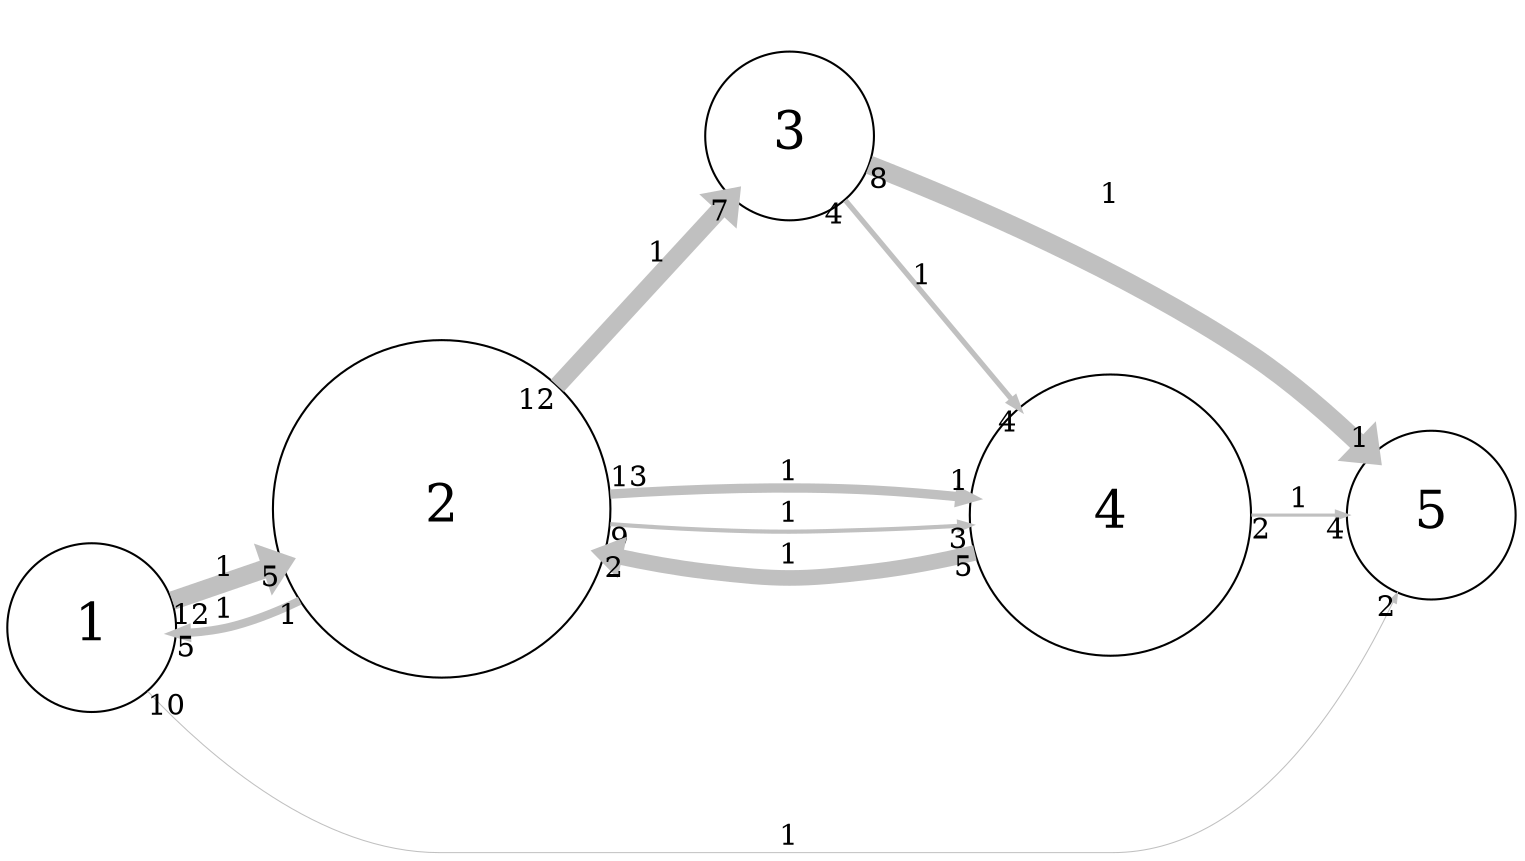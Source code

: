 digraph "" {
	graph [bb="0,0,711,396.98",
		overlap=false,
		rankdir=LR,
		ratio=0.5,
		scale=1,
		splines=spline
	];
	node [fontsize=25,
		label="\N",
		shape=circle
	];
	edge [arrowsize=0.5,
		splines=true
	];
	0	[height=1.125,
		label=1,
		pos="40,100",
		width=1.125];
	1	[height=2.25,
		label=2,
		pos="205,158",
		width=2.25];
	0 -> 1	[key=0,
		capacity=1,
		color=grey,
		from_pd=11,
		head_lp="124.61,139.68",
		headlabel=5,
		label=1,
		lp="102,131.25",
		penwidth=9.0,
		pos="e,127.99,131.43 78.484,113.73 85.186,116.17 92.108,118.67 98.625,121 104.56,123.12 110.68,125.3 116.86,127.49",
		pt=3,
		tail_lp="85.234,105.48",
		taillabel=12,
		to_pd=4];
	4	[height=1.125,
		label=5,
		pos="670,164",
		width=1.125];
	0 -> 4	[key=0,
		capacity=1,
		color=grey,
		from_pd=9,
		head_lp="651.26,118.13",
		headlabel=2,
		label=1,
		lp="369,8.25",
		penwidth=0.5,
		pos="e,654.63,126.38 68.203,70.267 98.285,40.79 149.72,0 204,0 204,0 204,0 521,0 586.31,0 630.22,72.572 652.3,121.16",
		pt=20,
		tail_lp="74.953,62.017",
		taillabel=10,
		to_pd=1];
	1 -> 0	[key=0,
		capacity=1,
		color=grey,
		from_pd=0,
		head_lp="83.97,88.842",
		headlabel=5,
		label=1,
		lp="102,108.25",
		penwidth=4.0,
		pos="e,80.595,97.092 137.34,113.06 127.01,107.92 116.17,103.46 105.38,100.5 100.95,99.286 96.287,98.448 91.578,97.897",
		pt=13,
		tail_lp="133.97,121.31",
		taillabel=1,
		to_pd=4];
	2	[height=1.125,
		label=3,
		pos="369,338",
		width=1.125];
	1 -> 2	[key=0,
		capacity=1,
		color=grey,
		from_pd=11,
		head_lp="344.45,299.84",
		headlabel=7,
		label=1,
		lp="307,277.25",
		penwidth=8.5,
		pos="e,341.08,308.09 259.94,217.94 284.1,244.78 311.89,275.65 333.23,299.37",
		pt=4,
		tail_lp="253.19,209.69",
		taillabel=12,
		to_pd=6];
	3	[height=1.875,
		label=4,
		pos="520,164",
		width=1.875];
	1 -> 3	[key=0,
		capacity=1,
		color=grey,
		from_pd=12,
		head_lp="449.1,162.8",
		headlabel=1,
		label=1,
		lp="369,183.25",
		penwidth=4.5,
		pos="e,452.47,171.05 285.59,169.92 299.84,171.62 314.59,173.1 328.5,174 364.42,176.34 373.54,175.64 409.5,174 419.83,173.53 430.7,172.81 \
441.4,171.97",
		pt=12,
		tail_lp="292.34,178.17",
		taillabel=13,
		to_pd=0];
	1 -> 3	[key=1,
		capacity=1,
		color=grey,
		from_pd=8,
		head_lp="449.11,148.35",
		headlabel=3,
		label=1,
		lp="369,161.25",
		penwidth=2.0,
		pos="e,452.48,156.6 286.25,153.64 323.72,152.27 368.91,151.56 409.5,153.5 420.92,154.05 432.99,154.91 444.78,155.92",
		pt=17,
		tail_lp="289.63,145.39",
		taillabel=9,
		to_pd=2];
	2 -> 4	[key=0,
		capacity=1,
		color=grey,
		from_pd=7,
		head_lp="638.98,201.87",
		headlabel=1,
		label=1,
		lp="520,316.25",
		penwidth=9.0,
		pos="e,642.36,193.62 407.75,325.58 452.75,309.8 529.2,279.89 587.5,241 603.97,230.01 620.22,215.6 633.82,202.22",
		pt=3,
		tail_lp="411.12,317.33",
		taillabel=8,
		to_pd=0];
	2 -> 3	[key=0,
		capacity=1,
		color=grey,
		from_pd=3,
		head_lp="471.89,223.32",
		headlabel=4,
		label=1,
		lp="431,274.25",
		penwidth=2.5,
		pos="e,475.26,215.07 395.95,307.69 416.26,283.97 445.1,250.3 469.75,221.52",
		pt=16,
		tail_lp="392.58,299.44",
		taillabel=4,
		to_pd=3];
	3 -> 1	[key=0,
		capacity=1,
		color=grey,
		from_pd=4,
		head_lp="287.24,129.59",
		headlabel=2,
		label=1,
		lp="369,139.25",
		penwidth=7.5,
		pos="e,283.86,137.84 455.71,141.85 440.74,137.56 424.71,133.71 409.5,131.5 372.12,126.07 330.79,129.68 295.2,135.78",
		pt=6,
		tail_lp="452.34,133.6",
		taillabel=5,
		to_pd=1];
	3 -> 4	[key=0,
		capacity=1,
		color=grey,
		from_pd=1,
		head_lp="626.03,155.75",
		headlabel=4,
		label=1,
		lp="609,172.25",
		penwidth=1.5,
		pos="e,629.41,164 587.64,164 599.35,164 611.3,164 622.32,164",
		pt=18,
		tail_lp="591.01,155.75",
		taillabel=2,
		to_pd=3];
}
